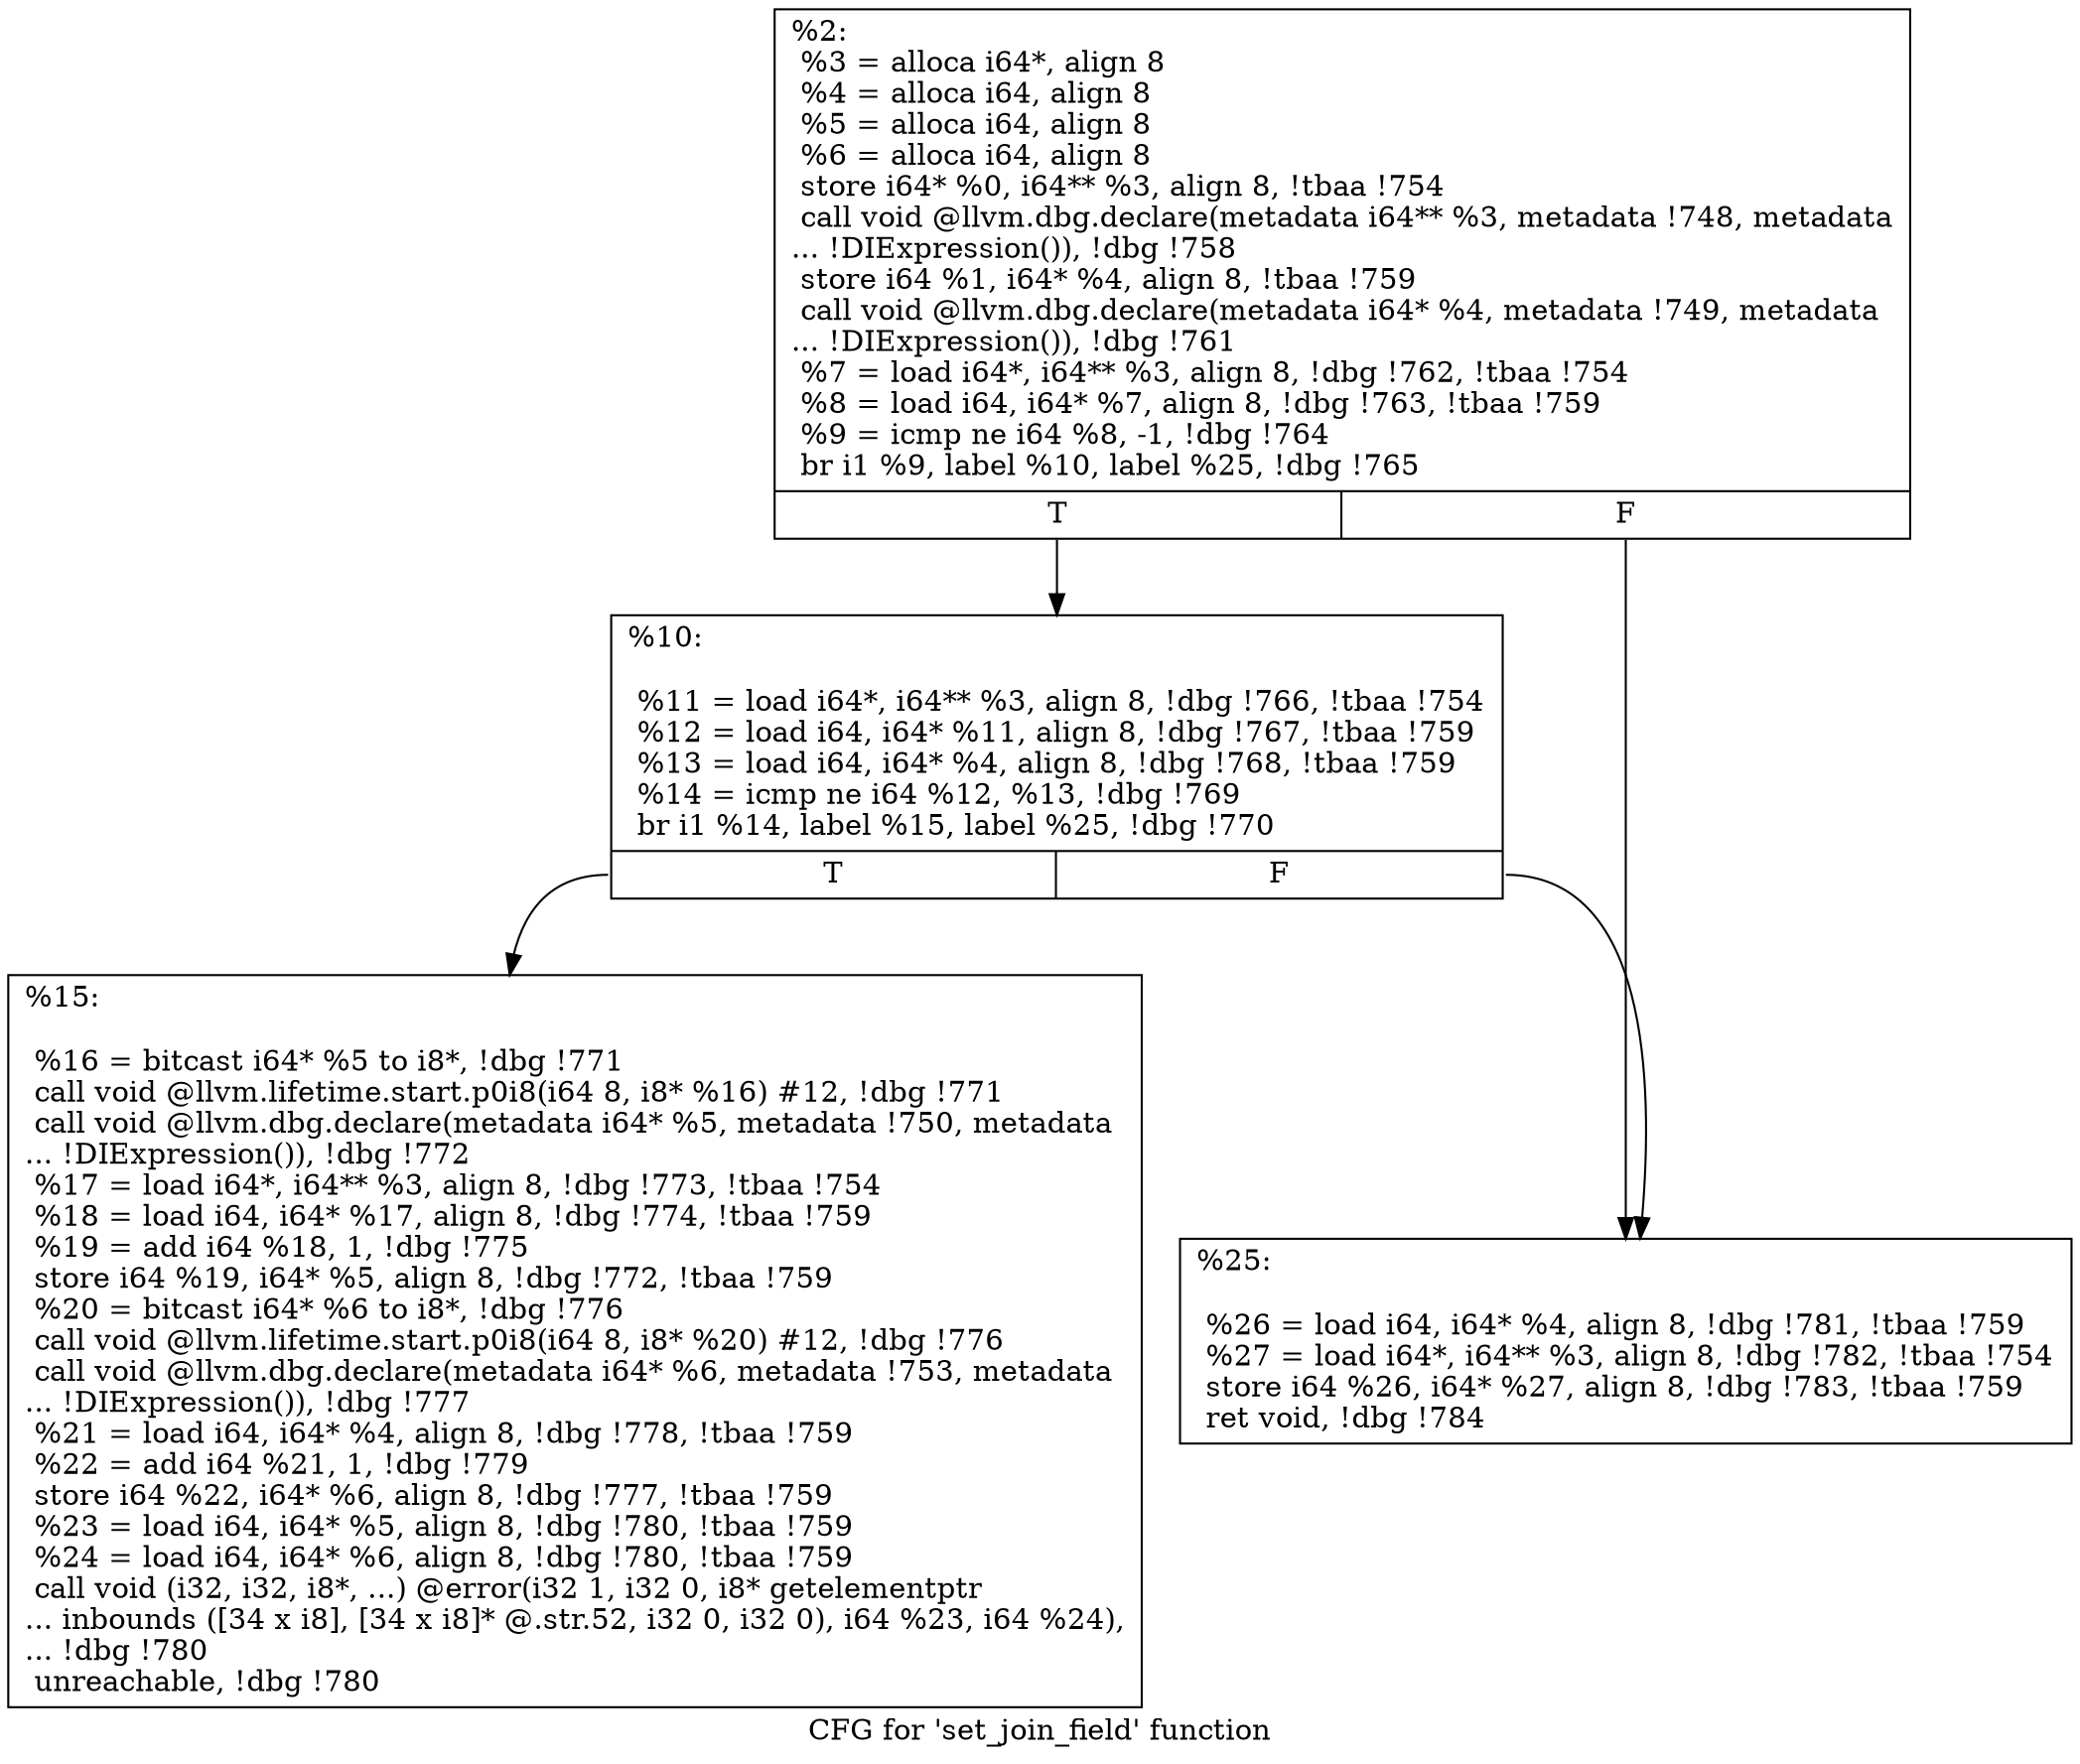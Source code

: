 digraph "CFG for 'set_join_field' function" {
	label="CFG for 'set_join_field' function";

	Node0xc8ea80 [shape=record,label="{%2:\l  %3 = alloca i64*, align 8\l  %4 = alloca i64, align 8\l  %5 = alloca i64, align 8\l  %6 = alloca i64, align 8\l  store i64* %0, i64** %3, align 8, !tbaa !754\l  call void @llvm.dbg.declare(metadata i64** %3, metadata !748, metadata\l... !DIExpression()), !dbg !758\l  store i64 %1, i64* %4, align 8, !tbaa !759\l  call void @llvm.dbg.declare(metadata i64* %4, metadata !749, metadata\l... !DIExpression()), !dbg !761\l  %7 = load i64*, i64** %3, align 8, !dbg !762, !tbaa !754\l  %8 = load i64, i64* %7, align 8, !dbg !763, !tbaa !759\l  %9 = icmp ne i64 %8, -1, !dbg !764\l  br i1 %9, label %10, label %25, !dbg !765\l|{<s0>T|<s1>F}}"];
	Node0xc8ea80:s0 -> Node0xc8f850;
	Node0xc8ea80:s1 -> Node0xc907c0;
	Node0xc8f850 [shape=record,label="{%10:\l\l  %11 = load i64*, i64** %3, align 8, !dbg !766, !tbaa !754\l  %12 = load i64, i64* %11, align 8, !dbg !767, !tbaa !759\l  %13 = load i64, i64* %4, align 8, !dbg !768, !tbaa !759\l  %14 = icmp ne i64 %12, %13, !dbg !769\l  br i1 %14, label %15, label %25, !dbg !770\l|{<s0>T|<s1>F}}"];
	Node0xc8f850:s0 -> Node0xc90770;
	Node0xc8f850:s1 -> Node0xc907c0;
	Node0xc90770 [shape=record,label="{%15:\l\l  %16 = bitcast i64* %5 to i8*, !dbg !771\l  call void @llvm.lifetime.start.p0i8(i64 8, i8* %16) #12, !dbg !771\l  call void @llvm.dbg.declare(metadata i64* %5, metadata !750, metadata\l... !DIExpression()), !dbg !772\l  %17 = load i64*, i64** %3, align 8, !dbg !773, !tbaa !754\l  %18 = load i64, i64* %17, align 8, !dbg !774, !tbaa !759\l  %19 = add i64 %18, 1, !dbg !775\l  store i64 %19, i64* %5, align 8, !dbg !772, !tbaa !759\l  %20 = bitcast i64* %6 to i8*, !dbg !776\l  call void @llvm.lifetime.start.p0i8(i64 8, i8* %20) #12, !dbg !776\l  call void @llvm.dbg.declare(metadata i64* %6, metadata !753, metadata\l... !DIExpression()), !dbg !777\l  %21 = load i64, i64* %4, align 8, !dbg !778, !tbaa !759\l  %22 = add i64 %21, 1, !dbg !779\l  store i64 %22, i64* %6, align 8, !dbg !777, !tbaa !759\l  %23 = load i64, i64* %5, align 8, !dbg !780, !tbaa !759\l  %24 = load i64, i64* %6, align 8, !dbg !780, !tbaa !759\l  call void (i32, i32, i8*, ...) @error(i32 1, i32 0, i8* getelementptr\l... inbounds ([34 x i8], [34 x i8]* @.str.52, i32 0, i32 0), i64 %23, i64 %24),\l... !dbg !780\l  unreachable, !dbg !780\l}"];
	Node0xc907c0 [shape=record,label="{%25:\l\l  %26 = load i64, i64* %4, align 8, !dbg !781, !tbaa !759\l  %27 = load i64*, i64** %3, align 8, !dbg !782, !tbaa !754\l  store i64 %26, i64* %27, align 8, !dbg !783, !tbaa !759\l  ret void, !dbg !784\l}"];
}
